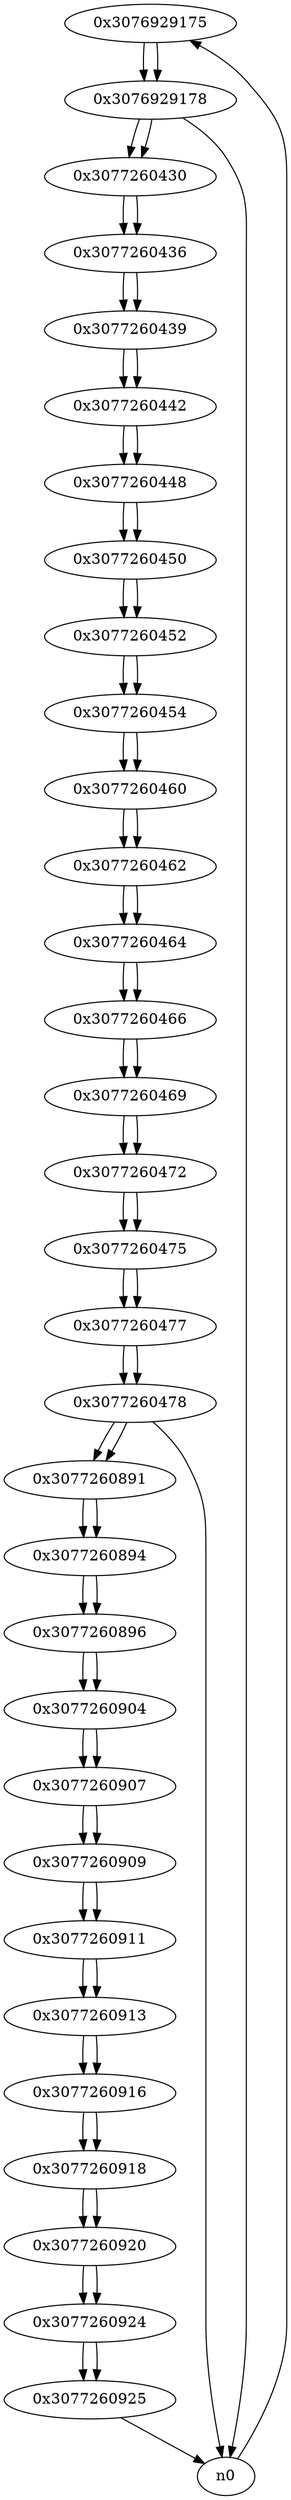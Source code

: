 digraph G{
/* nodes */
  n1 [label="0x3076929175"]
  n2 [label="0x3076929178"]
  n3 [label="0x3077260430"]
  n4 [label="0x3077260436"]
  n5 [label="0x3077260439"]
  n6 [label="0x3077260442"]
  n7 [label="0x3077260448"]
  n8 [label="0x3077260450"]
  n9 [label="0x3077260452"]
  n10 [label="0x3077260454"]
  n11 [label="0x3077260460"]
  n12 [label="0x3077260462"]
  n13 [label="0x3077260464"]
  n14 [label="0x3077260466"]
  n15 [label="0x3077260469"]
  n16 [label="0x3077260472"]
  n17 [label="0x3077260475"]
  n18 [label="0x3077260477"]
  n19 [label="0x3077260478"]
  n20 [label="0x3077260891"]
  n21 [label="0x3077260894"]
  n22 [label="0x3077260896"]
  n23 [label="0x3077260904"]
  n24 [label="0x3077260907"]
  n25 [label="0x3077260909"]
  n26 [label="0x3077260911"]
  n27 [label="0x3077260913"]
  n28 [label="0x3077260916"]
  n29 [label="0x3077260918"]
  n30 [label="0x3077260920"]
  n31 [label="0x3077260924"]
  n32 [label="0x3077260925"]
/* edges */
n1 -> n2;
n0 -> n1;
n2 -> n3;
n2 -> n0;
n1 -> n2;
n3 -> n4;
n2 -> n3;
n4 -> n5;
n3 -> n4;
n5 -> n6;
n4 -> n5;
n6 -> n7;
n5 -> n6;
n7 -> n8;
n6 -> n7;
n8 -> n9;
n7 -> n8;
n9 -> n10;
n8 -> n9;
n10 -> n11;
n9 -> n10;
n11 -> n12;
n10 -> n11;
n12 -> n13;
n11 -> n12;
n13 -> n14;
n12 -> n13;
n14 -> n15;
n13 -> n14;
n15 -> n16;
n14 -> n15;
n16 -> n17;
n15 -> n16;
n17 -> n18;
n16 -> n17;
n18 -> n19;
n17 -> n18;
n19 -> n20;
n19 -> n0;
n18 -> n19;
n20 -> n21;
n19 -> n20;
n21 -> n22;
n20 -> n21;
n22 -> n23;
n21 -> n22;
n23 -> n24;
n22 -> n23;
n24 -> n25;
n23 -> n24;
n25 -> n26;
n24 -> n25;
n26 -> n27;
n25 -> n26;
n27 -> n28;
n26 -> n27;
n28 -> n29;
n27 -> n28;
n29 -> n30;
n28 -> n29;
n30 -> n31;
n29 -> n30;
n31 -> n32;
n30 -> n31;
n32 -> n0;
n31 -> n32;
}
